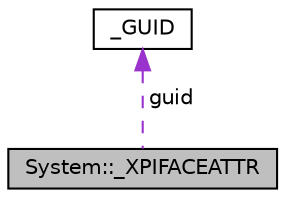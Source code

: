 digraph G
{
  edge [fontname="Helvetica",fontsize="10",labelfontname="Helvetica",labelfontsize="10"];
  node [fontname="Helvetica",fontsize="10",shape=record];
  Node1 [label="System::_XPIFACEATTR",height=0.2,width=0.4,color="black", fillcolor="grey75", style="filled" fontcolor="black"];
  Node2 -> Node1 [dir="back",color="darkorchid3",fontsize="10",style="dashed",label=" guid" ,fontname="Helvetica"];
  Node2 [label="_GUID",height=0.2,width=0.4,color="black", fillcolor="white", style="filled",URL="$struct___g_u_i_d.html"];
}
